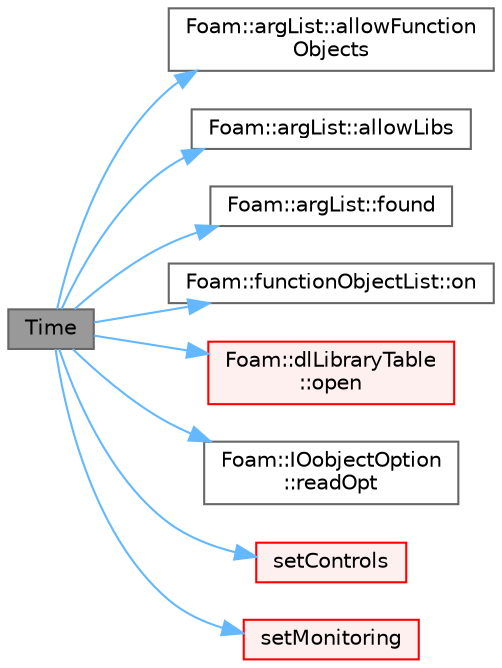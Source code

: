 digraph "Time"
{
 // LATEX_PDF_SIZE
  bgcolor="transparent";
  edge [fontname=Helvetica,fontsize=10,labelfontname=Helvetica,labelfontsize=10];
  node [fontname=Helvetica,fontsize=10,shape=box,height=0.2,width=0.4];
  rankdir="LR";
  Node1 [id="Node000001",label="Time",height=0.2,width=0.4,color="gray40", fillcolor="grey60", style="filled", fontcolor="black",tooltip=" "];
  Node1 -> Node2 [id="edge1_Node000001_Node000002",color="steelblue1",style="solid",tooltip=" "];
  Node2 [id="Node000002",label="Foam::argList::allowFunction\lObjects",height=0.2,width=0.4,color="grey40", fillcolor="white", style="filled",URL="$classFoam_1_1argList.html#a781e548c6e49060882791ce90ab84937",tooltip=" "];
  Node1 -> Node3 [id="edge2_Node000001_Node000003",color="steelblue1",style="solid",tooltip=" "];
  Node3 [id="Node000003",label="Foam::argList::allowLibs",height=0.2,width=0.4,color="grey40", fillcolor="white", style="filled",URL="$classFoam_1_1argList.html#a4e6bc67d27a3c6eba392de87736d1529",tooltip=" "];
  Node1 -> Node4 [id="edge3_Node000001_Node000004",color="steelblue1",style="solid",tooltip=" "];
  Node4 [id="Node000004",label="Foam::argList::found",height=0.2,width=0.4,color="grey40", fillcolor="white", style="filled",URL="$classFoam_1_1argList.html#a9ca2c0f722cb5404e6fd9a7ec51244d9",tooltip=" "];
  Node1 -> Node5 [id="edge4_Node000001_Node000005",color="steelblue1",style="solid",tooltip=" "];
  Node5 [id="Node000005",label="Foam::functionObjectList::on",height=0.2,width=0.4,color="grey40", fillcolor="white", style="filled",URL="$classFoam_1_1functionObjectList.html#af5a2f93105e0a24634af5793d2c5c5b8",tooltip=" "];
  Node1 -> Node6 [id="edge5_Node000001_Node000006",color="steelblue1",style="solid",tooltip=" "];
  Node6 [id="Node000006",label="Foam::dlLibraryTable\l::open",height=0.2,width=0.4,color="red", fillcolor="#FFF0F0", style="filled",URL="$classFoam_1_1dlLibraryTable.html#a0a66c86ed0536f4e369a43cc66fd3974",tooltip=" "];
  Node1 -> Node9 [id="edge6_Node000001_Node000009",color="steelblue1",style="solid",tooltip=" "];
  Node9 [id="Node000009",label="Foam::IOobjectOption\l::readOpt",height=0.2,width=0.4,color="grey40", fillcolor="white", style="filled",URL="$classFoam_1_1IOobjectOption.html#a52f2d0b4f606b9b6cda660e5ba03b175",tooltip=" "];
  Node1 -> Node10 [id="edge7_Node000001_Node000010",color="steelblue1",style="solid",tooltip=" "];
  Node10 [id="Node000010",label="setControls",height=0.2,width=0.4,color="red", fillcolor="#FFF0F0", style="filled",URL="$classFoam_1_1Time.html#a8e7c44db2e98bebfcc1a22d512cd7b34",tooltip=" "];
  Node1 -> Node40 [id="edge8_Node000001_Node000040",color="steelblue1",style="solid",tooltip=" "];
  Node40 [id="Node000040",label="setMonitoring",height=0.2,width=0.4,color="red", fillcolor="#FFF0F0", style="filled",URL="$classFoam_1_1Time.html#a2b00ca924125a6073bd54a7717cc8363",tooltip=" "];
}
